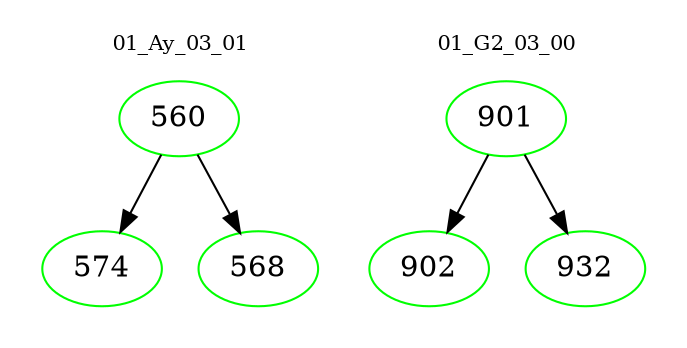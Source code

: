 digraph{
subgraph cluster_0 {
color = white
label = "01_Ay_03_01";
fontsize=10;
T0_560 [label="560", color="green"]
T0_560 -> T0_574 [color="black"]
T0_574 [label="574", color="green"]
T0_560 -> T0_568 [color="black"]
T0_568 [label="568", color="green"]
}
subgraph cluster_1 {
color = white
label = "01_G2_03_00";
fontsize=10;
T1_901 [label="901", color="green"]
T1_901 -> T1_902 [color="black"]
T1_902 [label="902", color="green"]
T1_901 -> T1_932 [color="black"]
T1_932 [label="932", color="green"]
}
}
